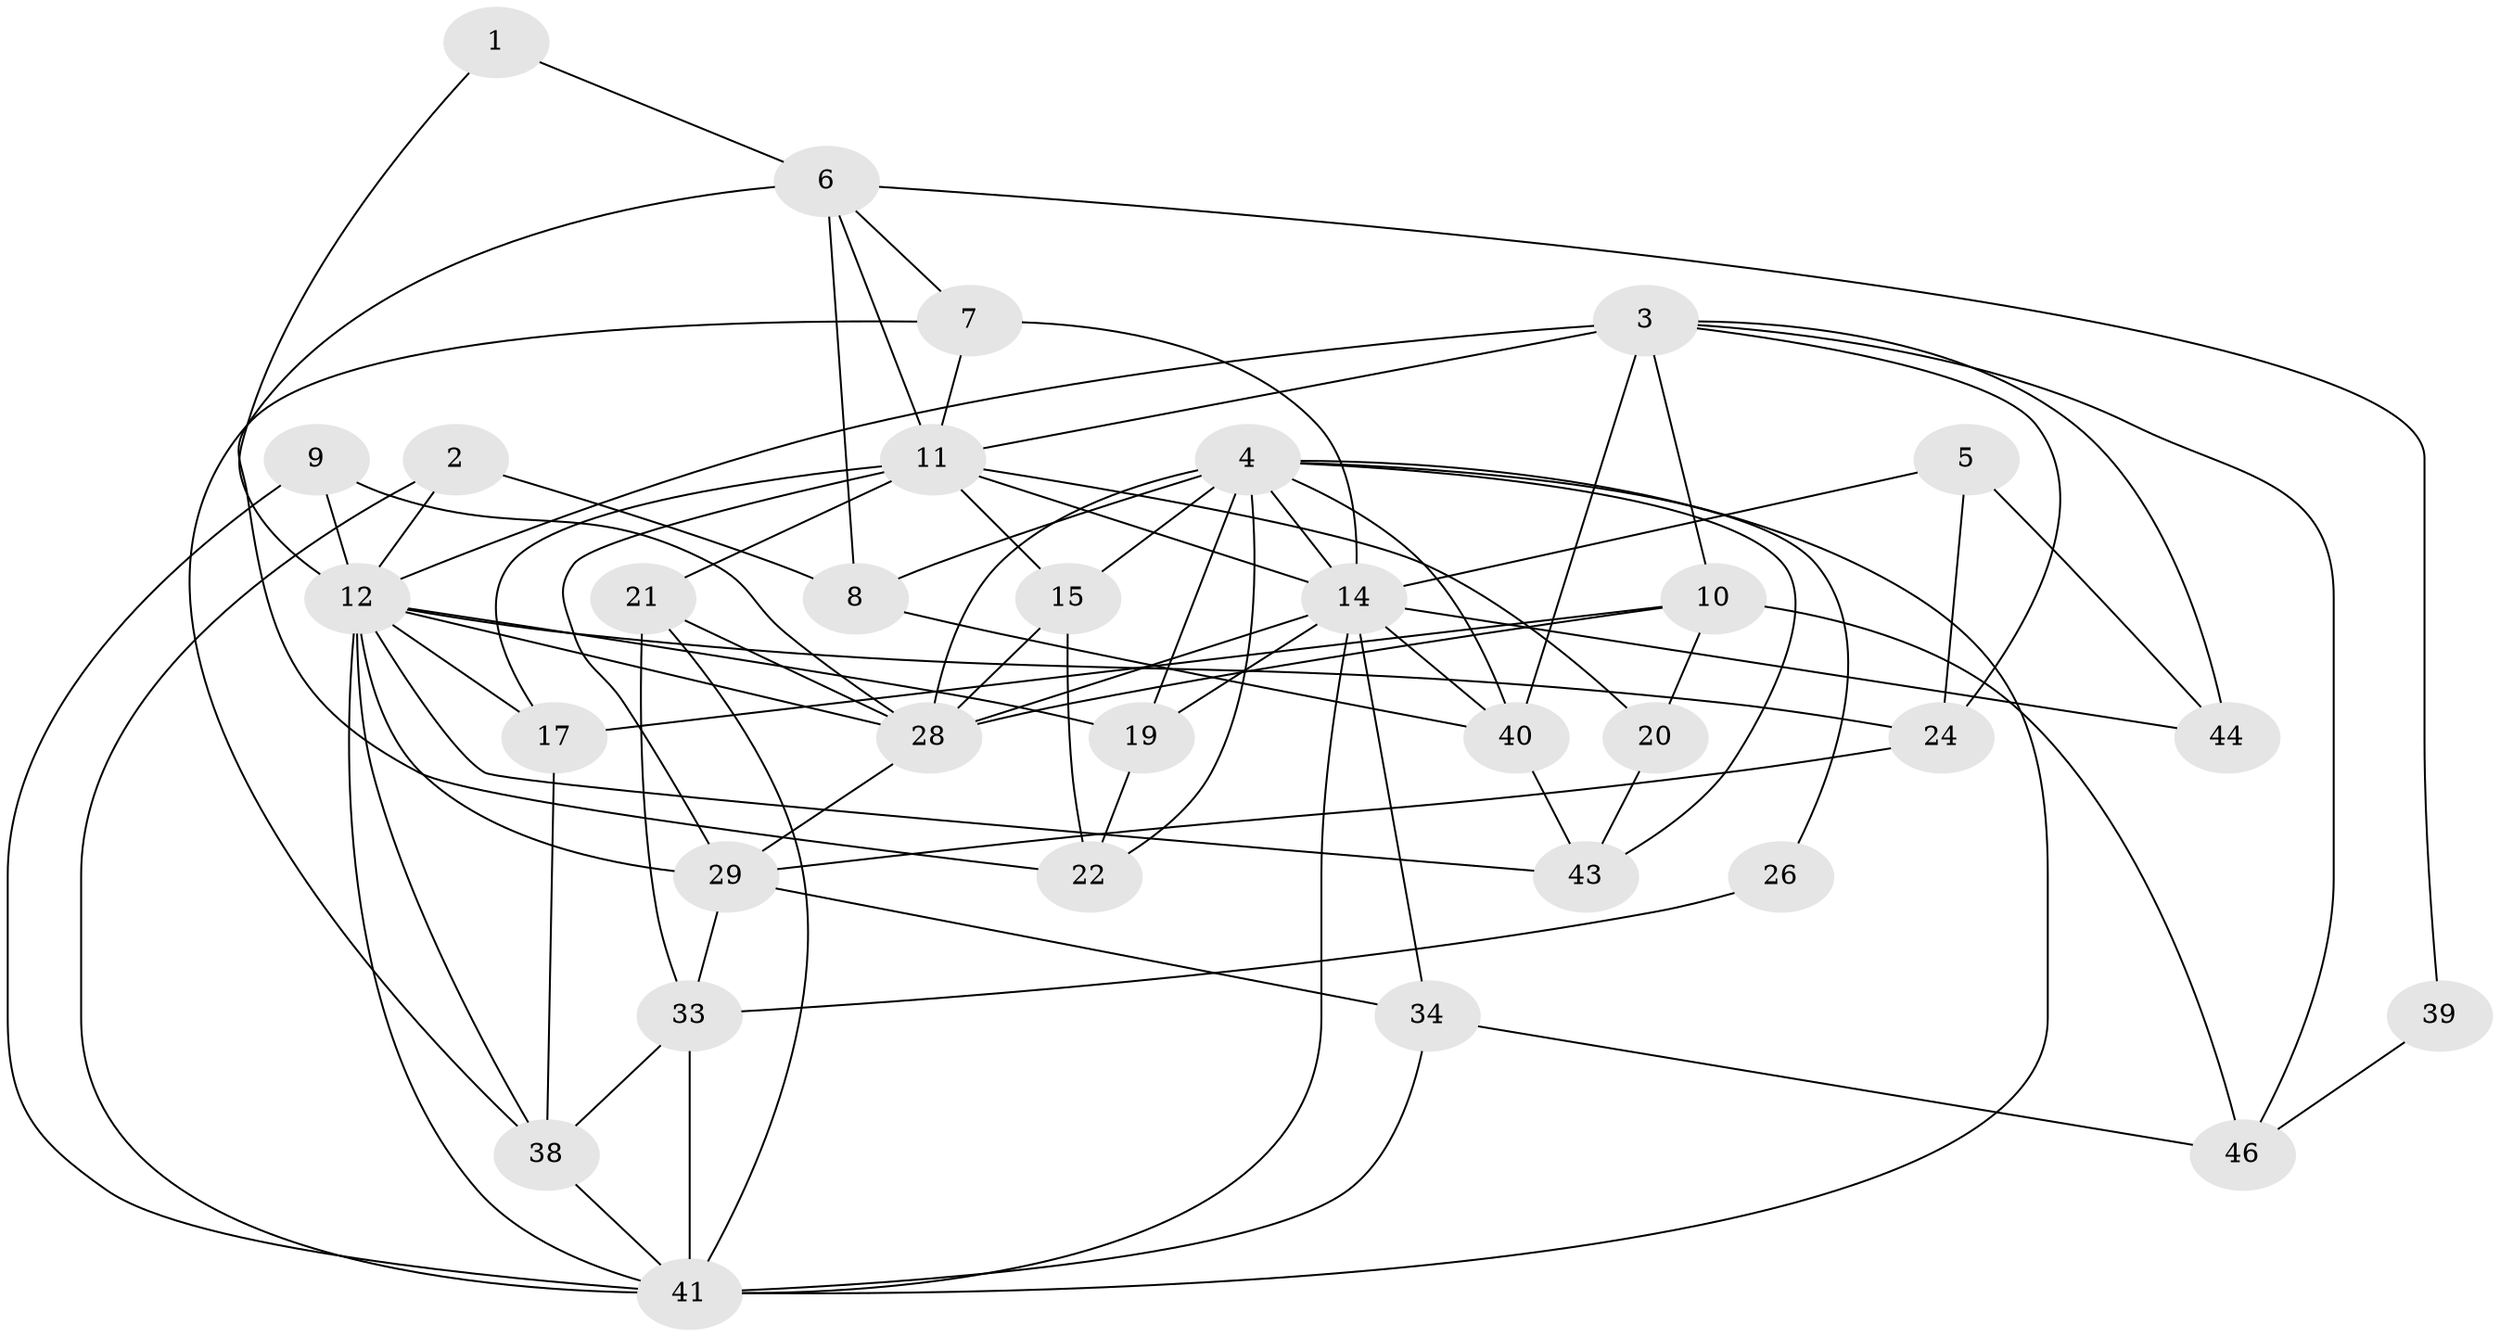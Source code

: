 // original degree distribution, {2: 0.2, 3: 0.3090909090909091, 7: 0.03636363636363636, 6: 0.09090909090909091, 5: 0.12727272727272726, 4: 0.18181818181818182, 12: 0.01818181818181818, 8: 0.03636363636363636}
// Generated by graph-tools (version 1.1) at 2025/41/03/06/25 10:41:56]
// undirected, 32 vertices, 81 edges
graph export_dot {
graph [start="1"]
  node [color=gray90,style=filled];
  1;
  2 [super="+18"];
  3 [super="+35"];
  4 [super="+16"];
  5 [super="+25"];
  6 [super="+13"];
  7;
  8 [super="+52"];
  9;
  10 [super="+51"];
  11 [super="+36"];
  12 [super="+32"];
  14 [super="+53"];
  15 [super="+27"];
  17 [super="+54"];
  19 [super="+23"];
  20 [super="+30"];
  21 [super="+48"];
  22 [super="+31"];
  24 [super="+49"];
  26;
  28 [super="+42"];
  29 [super="+37"];
  33 [super="+50"];
  34;
  38 [super="+45"];
  39;
  40;
  41 [super="+55"];
  43;
  44;
  46 [super="+47"];
  1 -- 12;
  1 -- 6;
  2 -- 12;
  2 -- 8;
  2 -- 41;
  3 -- 40;
  3 -- 12 [weight=2];
  3 -- 11;
  3 -- 46;
  3 -- 10;
  3 -- 44;
  3 -- 24;
  4 -- 40;
  4 -- 15;
  4 -- 22;
  4 -- 26;
  4 -- 8;
  4 -- 19;
  4 -- 41;
  4 -- 43;
  4 -- 28;
  4 -- 14;
  5 -- 44;
  5 -- 24;
  5 -- 14;
  6 -- 22;
  6 -- 7;
  6 -- 39;
  6 -- 11;
  6 -- 8;
  7 -- 38;
  7 -- 11;
  7 -- 14;
  8 -- 40;
  9 -- 12;
  9 -- 41;
  9 -- 28;
  10 -- 46;
  10 -- 17;
  10 -- 20 [weight=2];
  10 -- 28;
  11 -- 29 [weight=2];
  11 -- 21;
  11 -- 14;
  11 -- 17;
  11 -- 20;
  11 -- 15;
  12 -- 43;
  12 -- 17 [weight=2];
  12 -- 24;
  12 -- 28;
  12 -- 29;
  12 -- 38;
  12 -- 41;
  12 -- 19;
  14 -- 28 [weight=2];
  14 -- 41;
  14 -- 34;
  14 -- 40;
  14 -- 44;
  14 -- 19;
  15 -- 28;
  15 -- 22;
  17 -- 38;
  19 -- 22;
  20 -- 43;
  21 -- 28;
  21 -- 33;
  21 -- 41;
  24 -- 29;
  26 -- 33;
  28 -- 29;
  29 -- 34;
  29 -- 33;
  33 -- 38;
  33 -- 41;
  34 -- 41;
  34 -- 46;
  38 -- 41;
  39 -- 46;
  40 -- 43;
}
